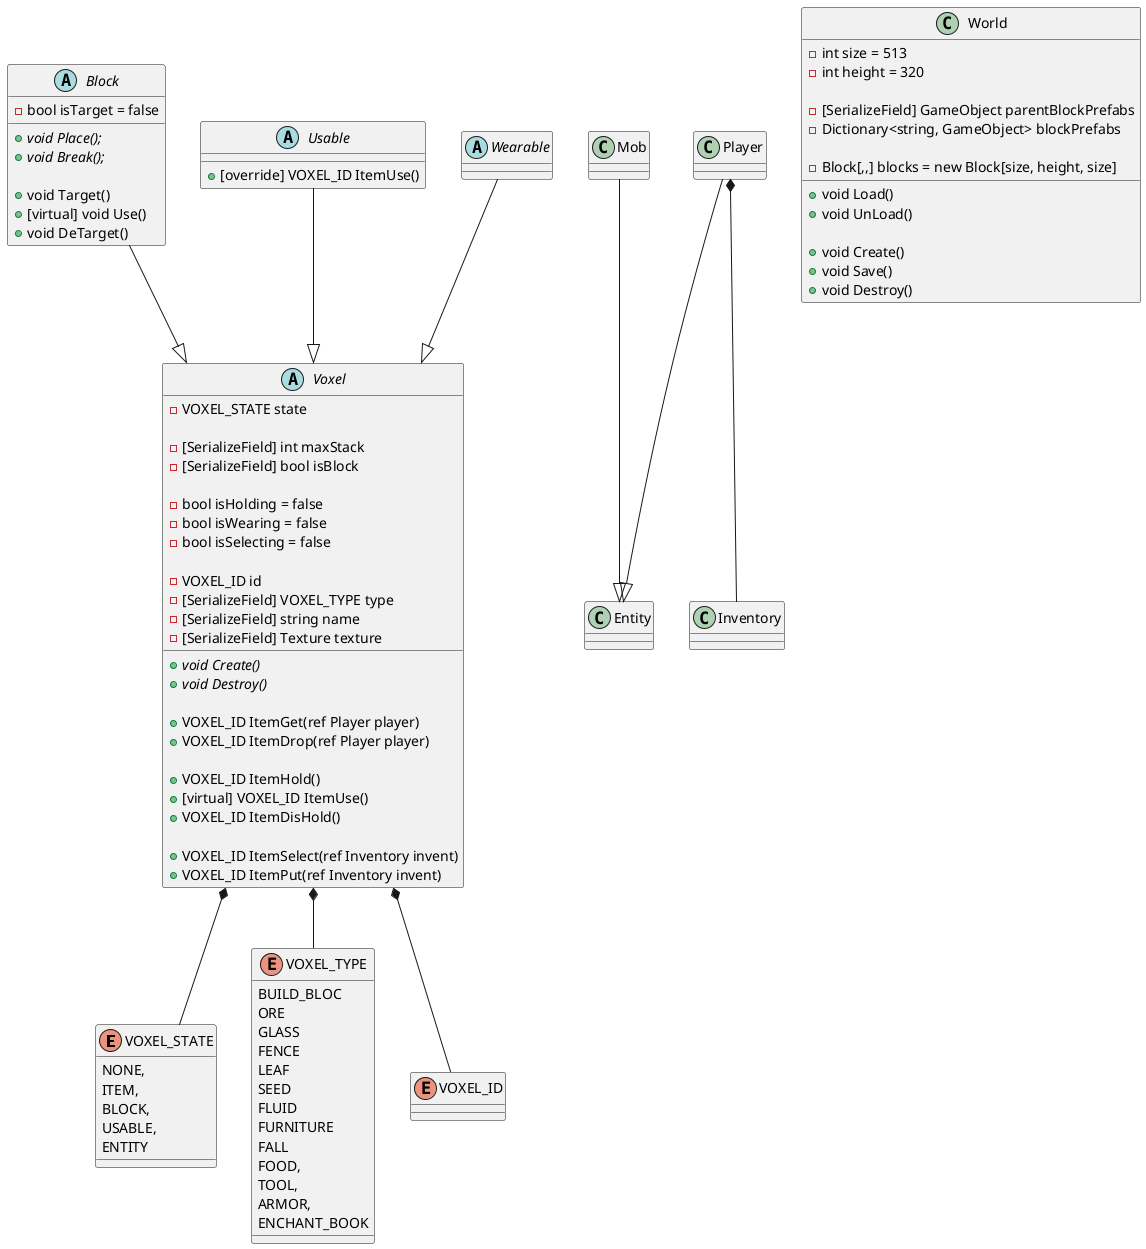 ﻿@startuml Unity Minecraft World

enum VOXEL_STATE
{
    NONE,
    ITEM,
    BLOCK,
    USABLE,
    ENTITY
}

enum VOXEL_TYPE
{
    BUILD_BLOC
    ORE
    GLASS
    FENCE
    LEAF
    SEED
    FLUID
    FURNITURE
    FALL
    FOOD,
    TOOL,
    ARMOR,
    ENCHANT_BOOK
}

enum VOXEL_ID
{

}

class Entity
{

}

Mob --|> Entity
class Mob
{

}

class Inventory
{

}

Player *-- Inventory
Player --|> Entity
class Player
{

}

Voxel *-- VOXEL_STATE
Voxel *-- VOXEL_TYPE
Voxel *-- VOXEL_ID
abstract class Voxel
{
    - VOXEL_STATE state

    - [SerializeField] int maxStack
    - [SerializeField] bool isBlock

    - bool isHolding = false
    - bool isWearing = false
    - bool isSelecting = false

    - VOXEL_ID id
    - [SerializeField] VOXEL_TYPE type
    - [SerializeField] string name
    - [SerializeField] Texture texture

    + {abstract} void Create()
    + {abstract} void Destroy()

    + VOXEL_ID ItemGet(ref Player player)
    + VOXEL_ID ItemDrop(ref Player player)

    + VOXEL_ID ItemHold()
    + [virtual] VOXEL_ID ItemUse()
    + VOXEL_ID ItemDisHold()

    + VOXEL_ID ItemSelect(ref Inventory invent)
    + VOXEL_ID ItemPut(ref Inventory invent)
}

Block --|> Voxel
abstract class Block
{
    - bool isTarget = false

    + {abstract} void Place();
    + {abstract} void Break();

    + void Target()
    + [virtual] void Use()
    + void DeTarget()
}

Usable --|> Voxel
abstract class Usable
{
    + [override] VOXEL_ID ItemUse()
}

Wearable --|> Voxel
abstract class Wearable
{

}

class World
{
    - int size = 513
    - int height = 320

    - [SerializeField] GameObject parentBlockPrefabs
    - Dictionary<string, GameObject> blockPrefabs

    - Block[,,] blocks = new Block[size, height, size]

    + void Load()
    + void UnLoad()

    + void Create()
    + void Save()
    + void Destroy()

}
